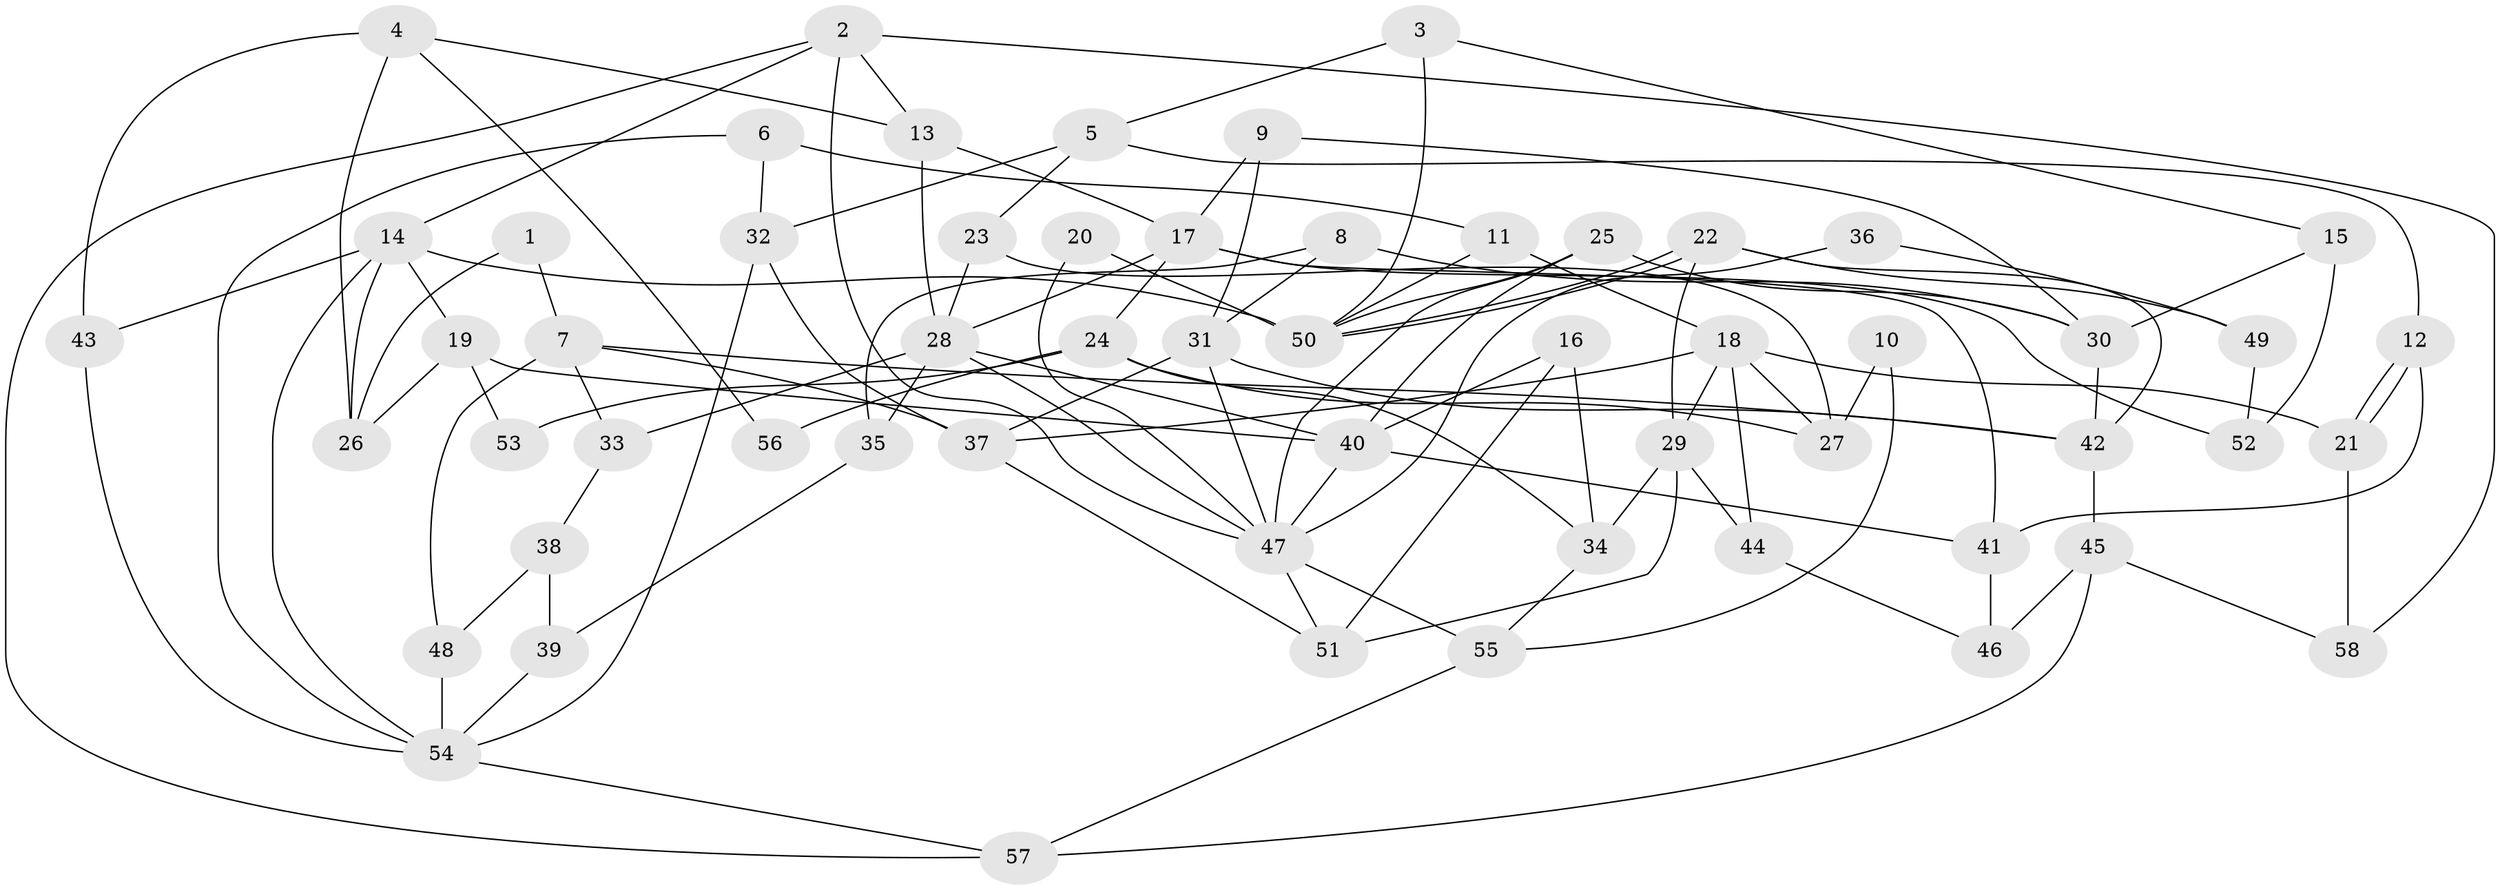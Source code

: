 // Generated by graph-tools (version 1.1) at 2025/11/02/27/25 16:11:19]
// undirected, 58 vertices, 116 edges
graph export_dot {
graph [start="1"]
  node [color=gray90,style=filled];
  1;
  2;
  3;
  4;
  5;
  6;
  7;
  8;
  9;
  10;
  11;
  12;
  13;
  14;
  15;
  16;
  17;
  18;
  19;
  20;
  21;
  22;
  23;
  24;
  25;
  26;
  27;
  28;
  29;
  30;
  31;
  32;
  33;
  34;
  35;
  36;
  37;
  38;
  39;
  40;
  41;
  42;
  43;
  44;
  45;
  46;
  47;
  48;
  49;
  50;
  51;
  52;
  53;
  54;
  55;
  56;
  57;
  58;
  1 -- 7;
  1 -- 26;
  2 -- 47;
  2 -- 14;
  2 -- 13;
  2 -- 57;
  2 -- 58;
  3 -- 50;
  3 -- 5;
  3 -- 15;
  4 -- 13;
  4 -- 43;
  4 -- 26;
  4 -- 56;
  5 -- 32;
  5 -- 12;
  5 -- 23;
  6 -- 11;
  6 -- 54;
  6 -- 32;
  7 -- 33;
  7 -- 37;
  7 -- 42;
  7 -- 48;
  8 -- 31;
  8 -- 30;
  8 -- 35;
  9 -- 17;
  9 -- 30;
  9 -- 31;
  10 -- 55;
  10 -- 27;
  11 -- 50;
  11 -- 18;
  12 -- 21;
  12 -- 21;
  12 -- 41;
  13 -- 28;
  13 -- 17;
  14 -- 19;
  14 -- 54;
  14 -- 26;
  14 -- 43;
  14 -- 50;
  15 -- 30;
  15 -- 52;
  16 -- 51;
  16 -- 40;
  16 -- 34;
  17 -- 24;
  17 -- 28;
  17 -- 41;
  17 -- 52;
  18 -- 29;
  18 -- 21;
  18 -- 27;
  18 -- 37;
  18 -- 44;
  19 -- 40;
  19 -- 26;
  19 -- 53;
  20 -- 50;
  20 -- 47;
  21 -- 58;
  22 -- 50;
  22 -- 50;
  22 -- 29;
  22 -- 42;
  22 -- 49;
  23 -- 28;
  23 -- 27;
  24 -- 34;
  24 -- 27;
  24 -- 53;
  24 -- 56;
  25 -- 47;
  25 -- 50;
  25 -- 30;
  25 -- 40;
  28 -- 40;
  28 -- 33;
  28 -- 35;
  28 -- 47;
  29 -- 34;
  29 -- 51;
  29 -- 44;
  30 -- 42;
  31 -- 42;
  31 -- 37;
  31 -- 47;
  32 -- 37;
  32 -- 54;
  33 -- 38;
  34 -- 55;
  35 -- 39;
  36 -- 47;
  36 -- 49;
  37 -- 51;
  38 -- 48;
  38 -- 39;
  39 -- 54;
  40 -- 47;
  40 -- 41;
  41 -- 46;
  42 -- 45;
  43 -- 54;
  44 -- 46;
  45 -- 46;
  45 -- 57;
  45 -- 58;
  47 -- 51;
  47 -- 55;
  48 -- 54;
  49 -- 52;
  54 -- 57;
  55 -- 57;
}
